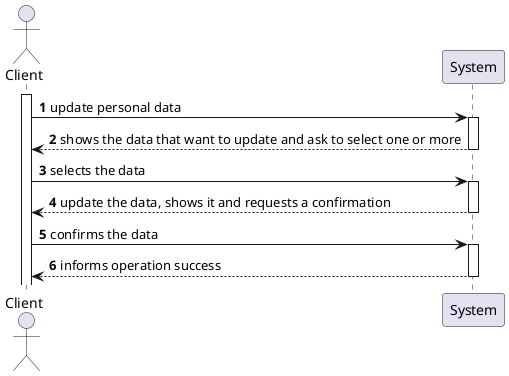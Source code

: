 @startuml
'https://plantuml.com/sequence-diagram

autonumber

actor "Client" as C
activate C
C -> System ++: update personal data
System --> C --: shows the data that want to update and ask to select one or more
C -> System ++: selects the data
System --> C --: update the data, shows it and requests a confirmation
C -> System ++: confirms the data
System --> C --: informs operation success
@enduml
